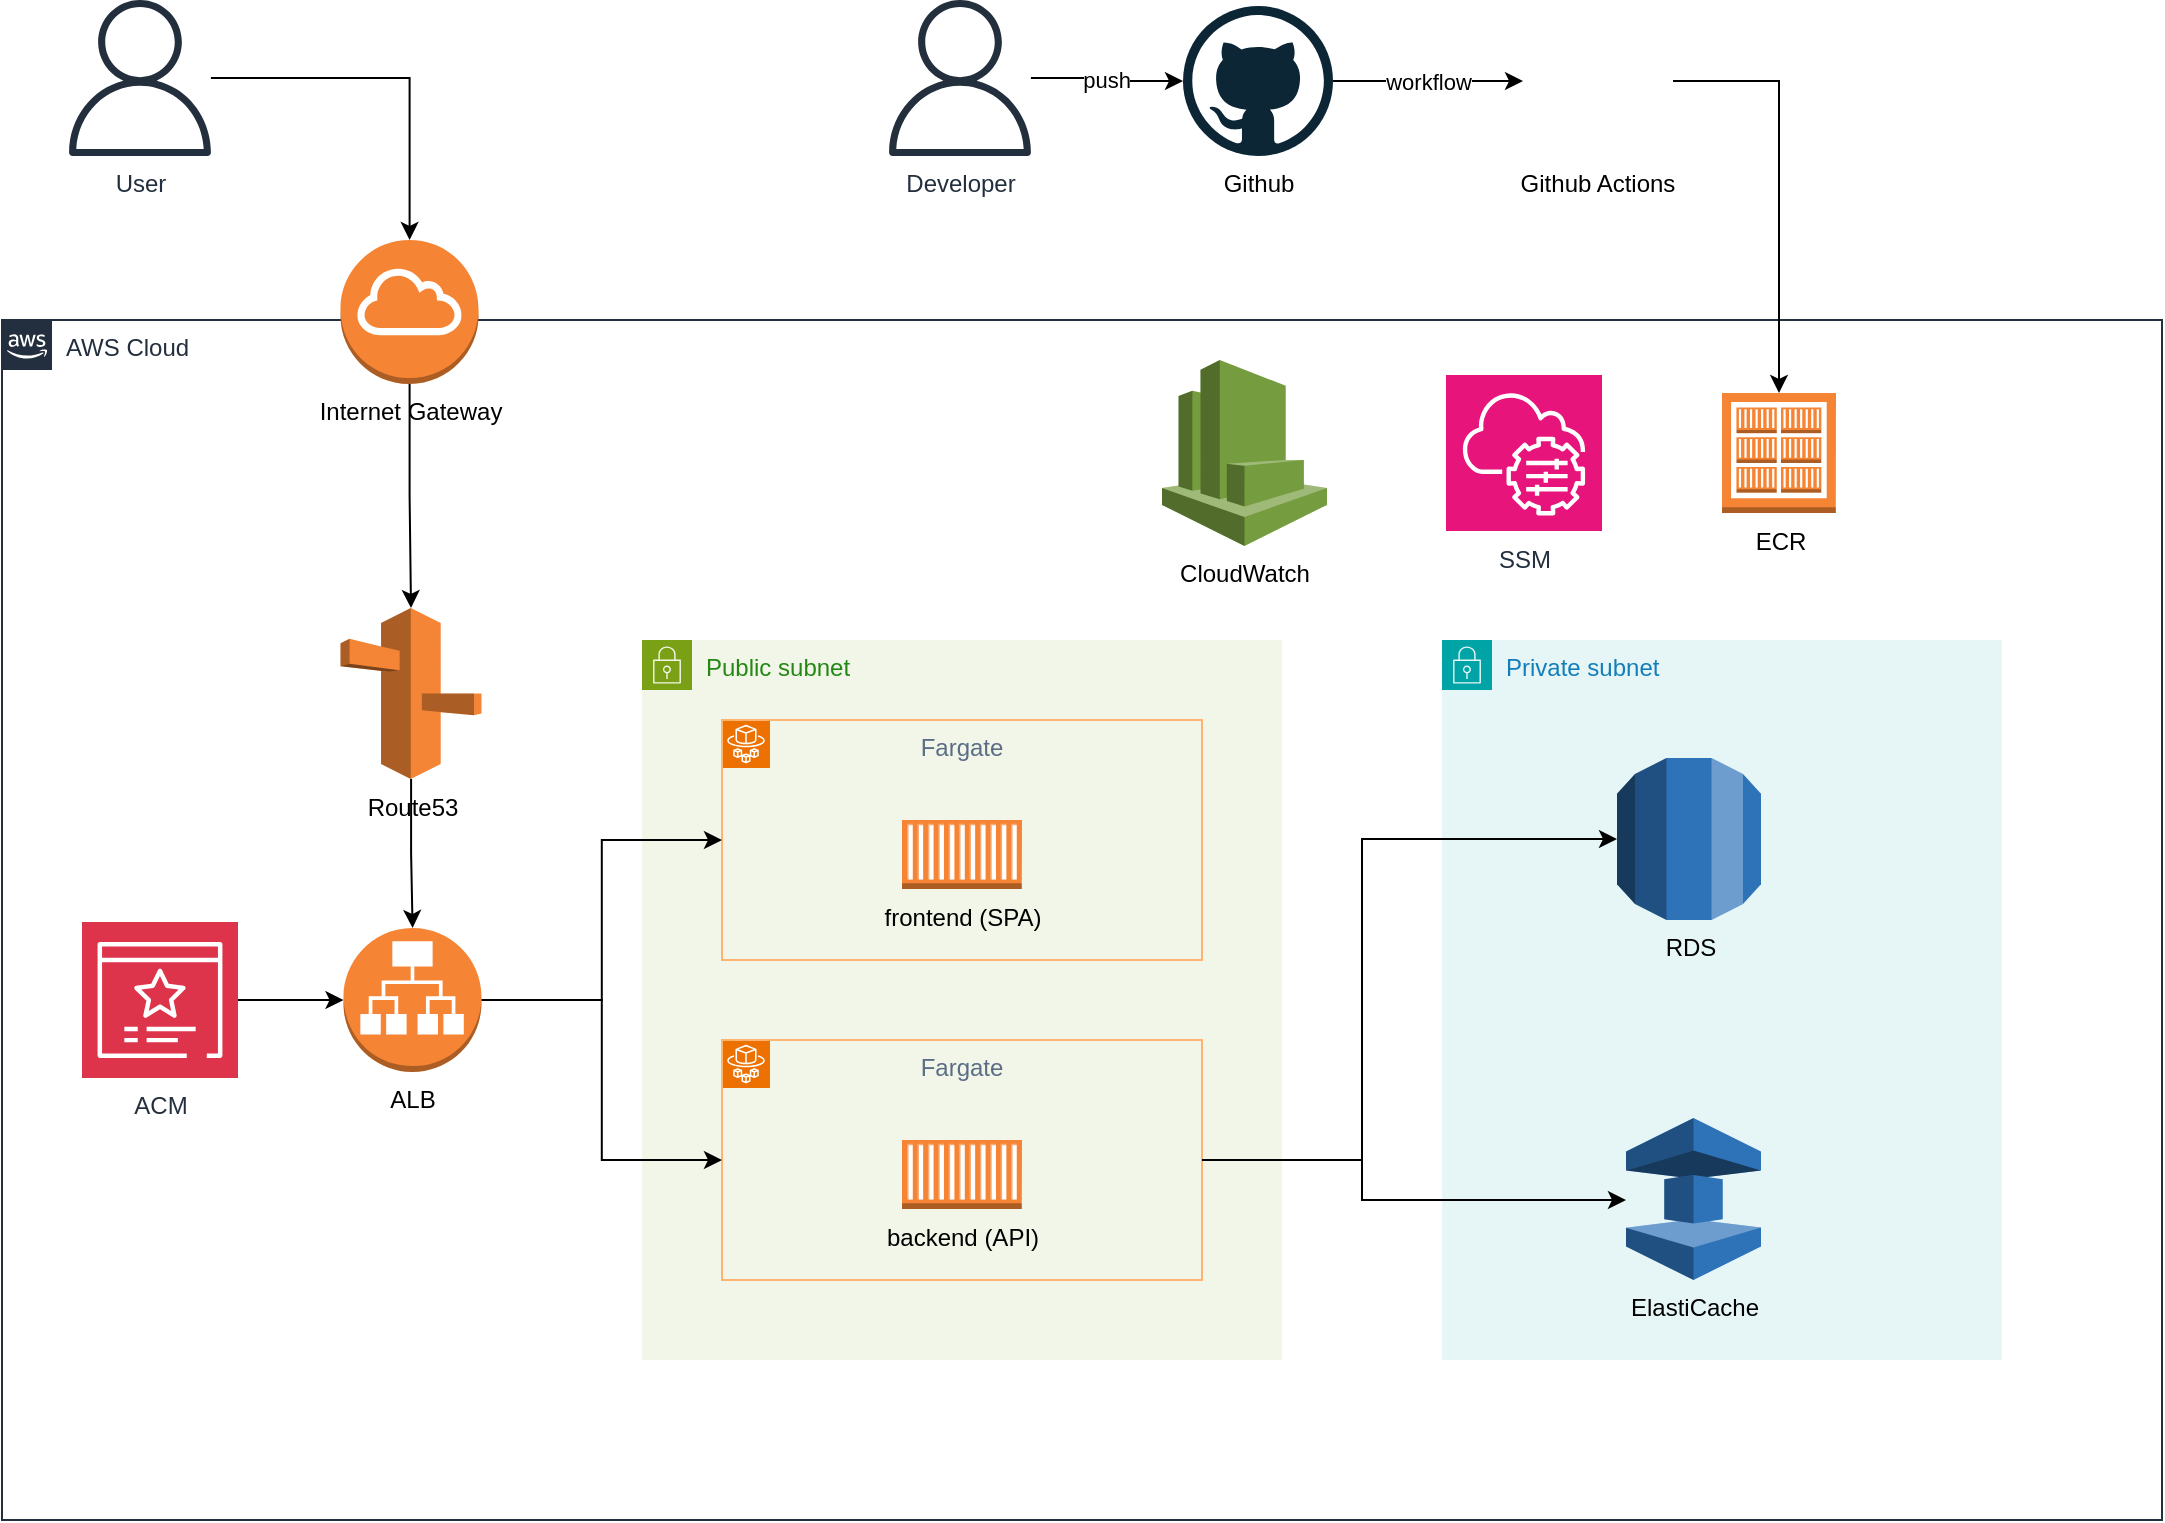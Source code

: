 <mxfile version="24.7.13">
  <diagram name="ページ1" id="IeHySFRNI9YtKrx19TK8">
    <mxGraphModel dx="2045" dy="1091" grid="1" gridSize="10" guides="1" tooltips="1" connect="1" arrows="1" fold="1" page="1" pageScale="1" pageWidth="827" pageHeight="1169" math="0" shadow="0">
      <root>
        <mxCell id="0" />
        <mxCell id="1" parent="0" />
        <mxCell id="t9INm0RjJ8Zya-NZDCWY-1" value="AWS Cloud" style="points=[[0,0],[0.25,0],[0.5,0],[0.75,0],[1,0],[1,0.25],[1,0.5],[1,0.75],[1,1],[0.75,1],[0.5,1],[0.25,1],[0,1],[0,0.75],[0,0.5],[0,0.25]];outlineConnect=0;gradientColor=none;html=1;whiteSpace=wrap;fontSize=12;fontStyle=0;container=1;pointerEvents=0;collapsible=0;recursiveResize=0;shape=mxgraph.aws4.group;grIcon=mxgraph.aws4.group_aws_cloud_alt;strokeColor=#232F3E;fillColor=none;verticalAlign=top;align=left;spacingLeft=30;fontColor=#232F3E;dashed=0;" parent="1" vertex="1">
          <mxGeometry x="-800" y="280" width="1080" height="600" as="geometry" />
        </mxCell>
        <mxCell id="t9INm0RjJ8Zya-NZDCWY-4" value="Public subnet" style="points=[[0,0],[0.25,0],[0.5,0],[0.75,0],[1,0],[1,0.25],[1,0.5],[1,0.75],[1,1],[0.75,1],[0.5,1],[0.25,1],[0,1],[0,0.75],[0,0.5],[0,0.25]];outlineConnect=0;gradientColor=none;html=1;whiteSpace=wrap;fontSize=12;fontStyle=0;container=1;pointerEvents=0;collapsible=0;recursiveResize=0;shape=mxgraph.aws4.group;grIcon=mxgraph.aws4.group_security_group;grStroke=0;strokeColor=#7AA116;fillColor=#F2F6E8;verticalAlign=top;align=left;spacingLeft=30;fontColor=#248814;dashed=0;" parent="t9INm0RjJ8Zya-NZDCWY-1" vertex="1">
          <mxGeometry x="320" y="160" width="320" height="360" as="geometry" />
        </mxCell>
        <mxCell id="t9INm0RjJ8Zya-NZDCWY-8" value="" style="group" parent="t9INm0RjJ8Zya-NZDCWY-4" vertex="1" connectable="0">
          <mxGeometry x="40" y="40" width="240" height="120" as="geometry" />
        </mxCell>
        <mxCell id="t9INm0RjJ8Zya-NZDCWY-5" value="" style="sketch=0;points=[[0,0,0],[0.25,0,0],[0.5,0,0],[0.75,0,0],[1,0,0],[0,1,0],[0.25,1,0],[0.5,1,0],[0.75,1,0],[1,1,0],[0,0.25,0],[0,0.5,0],[0,0.75,0],[1,0.25,0],[1,0.5,0],[1,0.75,0]];outlineConnect=0;fontColor=#232F3E;fillColor=#ED7100;strokeColor=#ffffff;dashed=0;verticalLabelPosition=bottom;verticalAlign=top;align=center;html=1;fontSize=12;fontStyle=0;aspect=fixed;shape=mxgraph.aws4.resourceIcon;resIcon=mxgraph.aws4.fargate;" parent="t9INm0RjJ8Zya-NZDCWY-8" vertex="1">
          <mxGeometry width="24" height="24" as="geometry" />
        </mxCell>
        <mxCell id="t9INm0RjJ8Zya-NZDCWY-6" value="Fargate" style="fillColor=none;strokeColor=#FFB570;verticalAlign=top;fontStyle=0;fontColor=#5A6C86;whiteSpace=wrap;html=1;" parent="t9INm0RjJ8Zya-NZDCWY-8" vertex="1">
          <mxGeometry width="240" height="120" as="geometry" />
        </mxCell>
        <mxCell id="t9INm0RjJ8Zya-NZDCWY-9" value="frontend (SPA)" style="outlineConnect=0;dashed=0;verticalLabelPosition=bottom;verticalAlign=top;align=center;html=1;shape=mxgraph.aws3.ec2_compute_container;fillColor=#F58534;gradientColor=none;" parent="t9INm0RjJ8Zya-NZDCWY-8" vertex="1">
          <mxGeometry x="90" y="50" width="60" height="34.5" as="geometry" />
        </mxCell>
        <mxCell id="DQI4Vh2TIsN07EarMOOz-12" value="" style="group" parent="t9INm0RjJ8Zya-NZDCWY-4" vertex="1" connectable="0">
          <mxGeometry x="40" y="200" width="240" height="120" as="geometry" />
        </mxCell>
        <mxCell id="DQI4Vh2TIsN07EarMOOz-13" value="" style="sketch=0;points=[[0,0,0],[0.25,0,0],[0.5,0,0],[0.75,0,0],[1,0,0],[0,1,0],[0.25,1,0],[0.5,1,0],[0.75,1,0],[1,1,0],[0,0.25,0],[0,0.5,0],[0,0.75,0],[1,0.25,0],[1,0.5,0],[1,0.75,0]];outlineConnect=0;fontColor=#232F3E;fillColor=#ED7100;strokeColor=#ffffff;dashed=0;verticalLabelPosition=bottom;verticalAlign=top;align=center;html=1;fontSize=12;fontStyle=0;aspect=fixed;shape=mxgraph.aws4.resourceIcon;resIcon=mxgraph.aws4.fargate;" parent="DQI4Vh2TIsN07EarMOOz-12" vertex="1">
          <mxGeometry width="24" height="24" as="geometry" />
        </mxCell>
        <mxCell id="DQI4Vh2TIsN07EarMOOz-14" value="Fargate" style="fillColor=none;strokeColor=#FFB570;verticalAlign=top;fontStyle=0;fontColor=#5A6C86;whiteSpace=wrap;html=1;" parent="DQI4Vh2TIsN07EarMOOz-12" vertex="1">
          <mxGeometry width="240" height="120" as="geometry" />
        </mxCell>
        <mxCell id="t9INm0RjJ8Zya-NZDCWY-10" value="backend (API)" style="outlineConnect=0;dashed=0;verticalLabelPosition=bottom;verticalAlign=top;align=center;html=1;shape=mxgraph.aws3.ec2_compute_container;fillColor=#F58534;gradientColor=none;" parent="DQI4Vh2TIsN07EarMOOz-12" vertex="1">
          <mxGeometry x="90" y="50" width="60" height="34.5" as="geometry" />
        </mxCell>
        <mxCell id="t9INm0RjJ8Zya-NZDCWY-3" value="Private subnet" style="points=[[0,0],[0.25,0],[0.5,0],[0.75,0],[1,0],[1,0.25],[1,0.5],[1,0.75],[1,1],[0.75,1],[0.5,1],[0.25,1],[0,1],[0,0.75],[0,0.5],[0,0.25]];outlineConnect=0;gradientColor=none;html=1;whiteSpace=wrap;fontSize=12;fontStyle=0;container=1;pointerEvents=0;collapsible=0;recursiveResize=0;shape=mxgraph.aws4.group;grIcon=mxgraph.aws4.group_security_group;grStroke=0;strokeColor=#00A4A6;fillColor=#E6F6F7;verticalAlign=top;align=left;spacingLeft=30;fontColor=#147EBA;dashed=0;" parent="t9INm0RjJ8Zya-NZDCWY-1" vertex="1">
          <mxGeometry x="720" y="160" width="280" height="360" as="geometry" />
        </mxCell>
        <mxCell id="t9INm0RjJ8Zya-NZDCWY-12" value="RDS" style="outlineConnect=0;dashed=0;verticalLabelPosition=bottom;verticalAlign=top;align=center;html=1;shape=mxgraph.aws3.rds;fillColor=#2E73B8;gradientColor=none;" parent="t9INm0RjJ8Zya-NZDCWY-3" vertex="1">
          <mxGeometry x="87.5" y="59" width="72" height="81" as="geometry" />
        </mxCell>
        <mxCell id="t9INm0RjJ8Zya-NZDCWY-11" value="ElastiCache" style="outlineConnect=0;dashed=0;verticalLabelPosition=bottom;verticalAlign=top;align=center;html=1;shape=mxgraph.aws3.elasticache;fillColor=#2E73B8;gradientColor=none;" parent="t9INm0RjJ8Zya-NZDCWY-3" vertex="1">
          <mxGeometry x="92" y="239" width="67.5" height="81" as="geometry" />
        </mxCell>
        <mxCell id="DQI4Vh2TIsN07EarMOOz-16" style="edgeStyle=orthogonalEdgeStyle;rounded=0;orthogonalLoop=1;jettySize=auto;html=1;" parent="t9INm0RjJ8Zya-NZDCWY-1" source="DQI4Vh2TIsN07EarMOOz-7" target="DQI4Vh2TIsN07EarMOOz-8" edge="1">
          <mxGeometry relative="1" as="geometry" />
        </mxCell>
        <mxCell id="DQI4Vh2TIsN07EarMOOz-7" value="Route53" style="outlineConnect=0;dashed=0;verticalLabelPosition=bottom;verticalAlign=top;align=center;html=1;shape=mxgraph.aws3.route_53;fillColor=#F58536;gradientColor=none;" parent="t9INm0RjJ8Zya-NZDCWY-1" vertex="1">
          <mxGeometry x="169.25" y="144" width="70.5" height="85.5" as="geometry" />
        </mxCell>
        <mxCell id="DQI4Vh2TIsN07EarMOOz-20" style="edgeStyle=orthogonalEdgeStyle;rounded=0;orthogonalLoop=1;jettySize=auto;html=1;entryX=0;entryY=0.5;entryDx=0;entryDy=0;" parent="t9INm0RjJ8Zya-NZDCWY-1" source="DQI4Vh2TIsN07EarMOOz-8" target="t9INm0RjJ8Zya-NZDCWY-6" edge="1">
          <mxGeometry relative="1" as="geometry" />
        </mxCell>
        <mxCell id="DQI4Vh2TIsN07EarMOOz-21" style="edgeStyle=orthogonalEdgeStyle;rounded=0;orthogonalLoop=1;jettySize=auto;html=1;entryX=0;entryY=0.5;entryDx=0;entryDy=0;" parent="t9INm0RjJ8Zya-NZDCWY-1" source="DQI4Vh2TIsN07EarMOOz-8" target="DQI4Vh2TIsN07EarMOOz-14" edge="1">
          <mxGeometry relative="1" as="geometry" />
        </mxCell>
        <mxCell id="DQI4Vh2TIsN07EarMOOz-8" value="ALB" style="outlineConnect=0;dashed=0;verticalLabelPosition=bottom;verticalAlign=top;align=center;html=1;shape=mxgraph.aws3.application_load_balancer;fillColor=#F58534;gradientColor=none;" parent="t9INm0RjJ8Zya-NZDCWY-1" vertex="1">
          <mxGeometry x="170.75" y="304" width="69" height="72" as="geometry" />
        </mxCell>
        <mxCell id="DQI4Vh2TIsN07EarMOOz-17" style="edgeStyle=orthogonalEdgeStyle;rounded=0;orthogonalLoop=1;jettySize=auto;html=1;" parent="t9INm0RjJ8Zya-NZDCWY-1" source="DQI4Vh2TIsN07EarMOOz-11" target="DQI4Vh2TIsN07EarMOOz-8" edge="1">
          <mxGeometry relative="1" as="geometry" />
        </mxCell>
        <mxCell id="DQI4Vh2TIsN07EarMOOz-11" value="ACM" style="sketch=0;points=[[0,0,0],[0.25,0,0],[0.5,0,0],[0.75,0,0],[1,0,0],[0,1,0],[0.25,1,0],[0.5,1,0],[0.75,1,0],[1,1,0],[0,0.25,0],[0,0.5,0],[0,0.75,0],[1,0.25,0],[1,0.5,0],[1,0.75,0]];outlineConnect=0;fontColor=#232F3E;fillColor=#DD344C;strokeColor=#ffffff;dashed=0;verticalLabelPosition=bottom;verticalAlign=top;align=center;html=1;fontSize=12;fontStyle=0;aspect=fixed;shape=mxgraph.aws4.resourceIcon;resIcon=mxgraph.aws4.certificate_manager_3;" parent="t9INm0RjJ8Zya-NZDCWY-1" vertex="1">
          <mxGeometry x="40" y="301" width="78" height="78" as="geometry" />
        </mxCell>
        <mxCell id="DQI4Vh2TIsN07EarMOOz-4" value="ECR" style="outlineConnect=0;dashed=0;verticalLabelPosition=bottom;verticalAlign=top;align=center;html=1;shape=mxgraph.aws3.ecr_registry;fillColor=#F58534;gradientColor=none;" parent="t9INm0RjJ8Zya-NZDCWY-1" vertex="1">
          <mxGeometry x="860" y="36.5" width="57" height="60" as="geometry" />
        </mxCell>
        <mxCell id="DQI4Vh2TIsN07EarMOOz-18" value="CloudWatch" style="outlineConnect=0;dashed=0;verticalLabelPosition=bottom;verticalAlign=top;align=center;html=1;shape=mxgraph.aws3.cloudwatch;fillColor=#759C3E;gradientColor=none;" parent="t9INm0RjJ8Zya-NZDCWY-1" vertex="1">
          <mxGeometry x="580" y="20" width="82.5" height="93" as="geometry" />
        </mxCell>
        <mxCell id="DQI4Vh2TIsN07EarMOOz-19" value="SSM" style="sketch=0;points=[[0,0,0],[0.25,0,0],[0.5,0,0],[0.75,0,0],[1,0,0],[0,1,0],[0.25,1,0],[0.5,1,0],[0.75,1,0],[1,1,0],[0,0.25,0],[0,0.5,0],[0,0.75,0],[1,0.25,0],[1,0.5,0],[1,0.75,0]];points=[[0,0,0],[0.25,0,0],[0.5,0,0],[0.75,0,0],[1,0,0],[0,1,0],[0.25,1,0],[0.5,1,0],[0.75,1,0],[1,1,0],[0,0.25,0],[0,0.5,0],[0,0.75,0],[1,0.25,0],[1,0.5,0],[1,0.75,0]];outlineConnect=0;fontColor=#232F3E;fillColor=#E7157B;strokeColor=#ffffff;dashed=0;verticalLabelPosition=bottom;verticalAlign=top;align=center;html=1;fontSize=12;fontStyle=0;aspect=fixed;shape=mxgraph.aws4.resourceIcon;resIcon=mxgraph.aws4.systems_manager;" parent="t9INm0RjJ8Zya-NZDCWY-1" vertex="1">
          <mxGeometry x="722" y="27.5" width="78" height="78" as="geometry" />
        </mxCell>
        <mxCell id="DQI4Vh2TIsN07EarMOOz-25" value="Internet Gateway" style="outlineConnect=0;dashed=0;verticalLabelPosition=bottom;verticalAlign=top;align=center;html=1;shape=mxgraph.aws3.internet_gateway;fillColor=#F58534;gradientColor=none;" parent="t9INm0RjJ8Zya-NZDCWY-1" vertex="1">
          <mxGeometry x="169.25" y="-40" width="69" height="72" as="geometry" />
        </mxCell>
        <mxCell id="DQI4Vh2TIsN07EarMOOz-26" style="edgeStyle=orthogonalEdgeStyle;rounded=0;orthogonalLoop=1;jettySize=auto;html=1;entryX=0.5;entryY=0;entryDx=0;entryDy=0;entryPerimeter=0;" parent="t9INm0RjJ8Zya-NZDCWY-1" source="DQI4Vh2TIsN07EarMOOz-25" target="DQI4Vh2TIsN07EarMOOz-7" edge="1">
          <mxGeometry relative="1" as="geometry" />
        </mxCell>
        <mxCell id="DQI4Vh2TIsN07EarMOOz-27" style="edgeStyle=orthogonalEdgeStyle;rounded=0;orthogonalLoop=1;jettySize=auto;html=1;entryX=0;entryY=0.5;entryDx=0;entryDy=0;entryPerimeter=0;" parent="t9INm0RjJ8Zya-NZDCWY-1" source="DQI4Vh2TIsN07EarMOOz-14" target="t9INm0RjJ8Zya-NZDCWY-12" edge="1">
          <mxGeometry relative="1" as="geometry">
            <Array as="points">
              <mxPoint x="680" y="420" />
              <mxPoint x="680" y="260" />
            </Array>
          </mxGeometry>
        </mxCell>
        <mxCell id="DQI4Vh2TIsN07EarMOOz-28" style="edgeStyle=orthogonalEdgeStyle;rounded=0;orthogonalLoop=1;jettySize=auto;html=1;" parent="t9INm0RjJ8Zya-NZDCWY-1" source="DQI4Vh2TIsN07EarMOOz-14" target="t9INm0RjJ8Zya-NZDCWY-11" edge="1">
          <mxGeometry relative="1" as="geometry">
            <Array as="points">
              <mxPoint x="680" y="420" />
              <mxPoint x="680" y="440" />
            </Array>
          </mxGeometry>
        </mxCell>
        <mxCell id="DQI4Vh2TIsN07EarMOOz-3" value="workflow" style="edgeStyle=orthogonalEdgeStyle;rounded=0;orthogonalLoop=1;jettySize=auto;html=1;" parent="1" source="t9INm0RjJ8Zya-NZDCWY-13" target="DQI4Vh2TIsN07EarMOOz-1" edge="1">
          <mxGeometry relative="1" as="geometry" />
        </mxCell>
        <mxCell id="t9INm0RjJ8Zya-NZDCWY-13" value="Github" style="dashed=0;outlineConnect=0;html=1;align=center;labelPosition=center;verticalLabelPosition=bottom;verticalAlign=top;shape=mxgraph.weblogos.github" parent="1" vertex="1">
          <mxGeometry x="-209.5" y="123" width="75" height="75" as="geometry" />
        </mxCell>
        <mxCell id="DQI4Vh2TIsN07EarMOOz-2" value="push" style="edgeStyle=orthogonalEdgeStyle;rounded=0;orthogonalLoop=1;jettySize=auto;html=1;" parent="1" source="t9INm0RjJ8Zya-NZDCWY-14" target="t9INm0RjJ8Zya-NZDCWY-13" edge="1">
          <mxGeometry relative="1" as="geometry" />
        </mxCell>
        <mxCell id="t9INm0RjJ8Zya-NZDCWY-14" value="Developer" style="sketch=0;outlineConnect=0;fontColor=#232F3E;gradientColor=none;fillColor=#232F3D;strokeColor=none;dashed=0;verticalLabelPosition=bottom;verticalAlign=top;align=center;html=1;fontSize=12;fontStyle=0;aspect=fixed;pointerEvents=1;shape=mxgraph.aws4.user;" parent="1" vertex="1">
          <mxGeometry x="-360" y="120" width="78" height="78" as="geometry" />
        </mxCell>
        <mxCell id="DQI4Vh2TIsN07EarMOOz-24" style="edgeStyle=orthogonalEdgeStyle;rounded=0;orthogonalLoop=1;jettySize=auto;html=1;exitX=1;exitY=0.5;exitDx=0;exitDy=0;" parent="1" source="DQI4Vh2TIsN07EarMOOz-1" target="DQI4Vh2TIsN07EarMOOz-4" edge="1">
          <mxGeometry relative="1" as="geometry" />
        </mxCell>
        <mxCell id="DQI4Vh2TIsN07EarMOOz-1" value="Github Actions" style="shape=image;imageAspect=0;aspect=fixed;verticalLabelPosition=bottom;verticalAlign=top;image=https://github.githubassets.com/images/modules/site/features/actions-icon-actions.svg;" parent="1" vertex="1">
          <mxGeometry x="-39.5" y="123" width="75" height="75" as="geometry" />
        </mxCell>
        <mxCell id="DQI4Vh2TIsN07EarMOOz-6" value="User" style="sketch=0;outlineConnect=0;fontColor=#232F3E;gradientColor=none;fillColor=#232F3D;strokeColor=none;dashed=0;verticalLabelPosition=bottom;verticalAlign=top;align=center;html=1;fontSize=12;fontStyle=0;aspect=fixed;pointerEvents=1;shape=mxgraph.aws4.user;" parent="1" vertex="1">
          <mxGeometry x="-770" y="120" width="78" height="78" as="geometry" />
        </mxCell>
        <mxCell id="DQI4Vh2TIsN07EarMOOz-9" style="edgeStyle=orthogonalEdgeStyle;rounded=0;orthogonalLoop=1;jettySize=auto;html=1;" parent="1" source="DQI4Vh2TIsN07EarMOOz-6" target="DQI4Vh2TIsN07EarMOOz-25" edge="1">
          <mxGeometry relative="1" as="geometry" />
        </mxCell>
      </root>
    </mxGraphModel>
  </diagram>
</mxfile>
